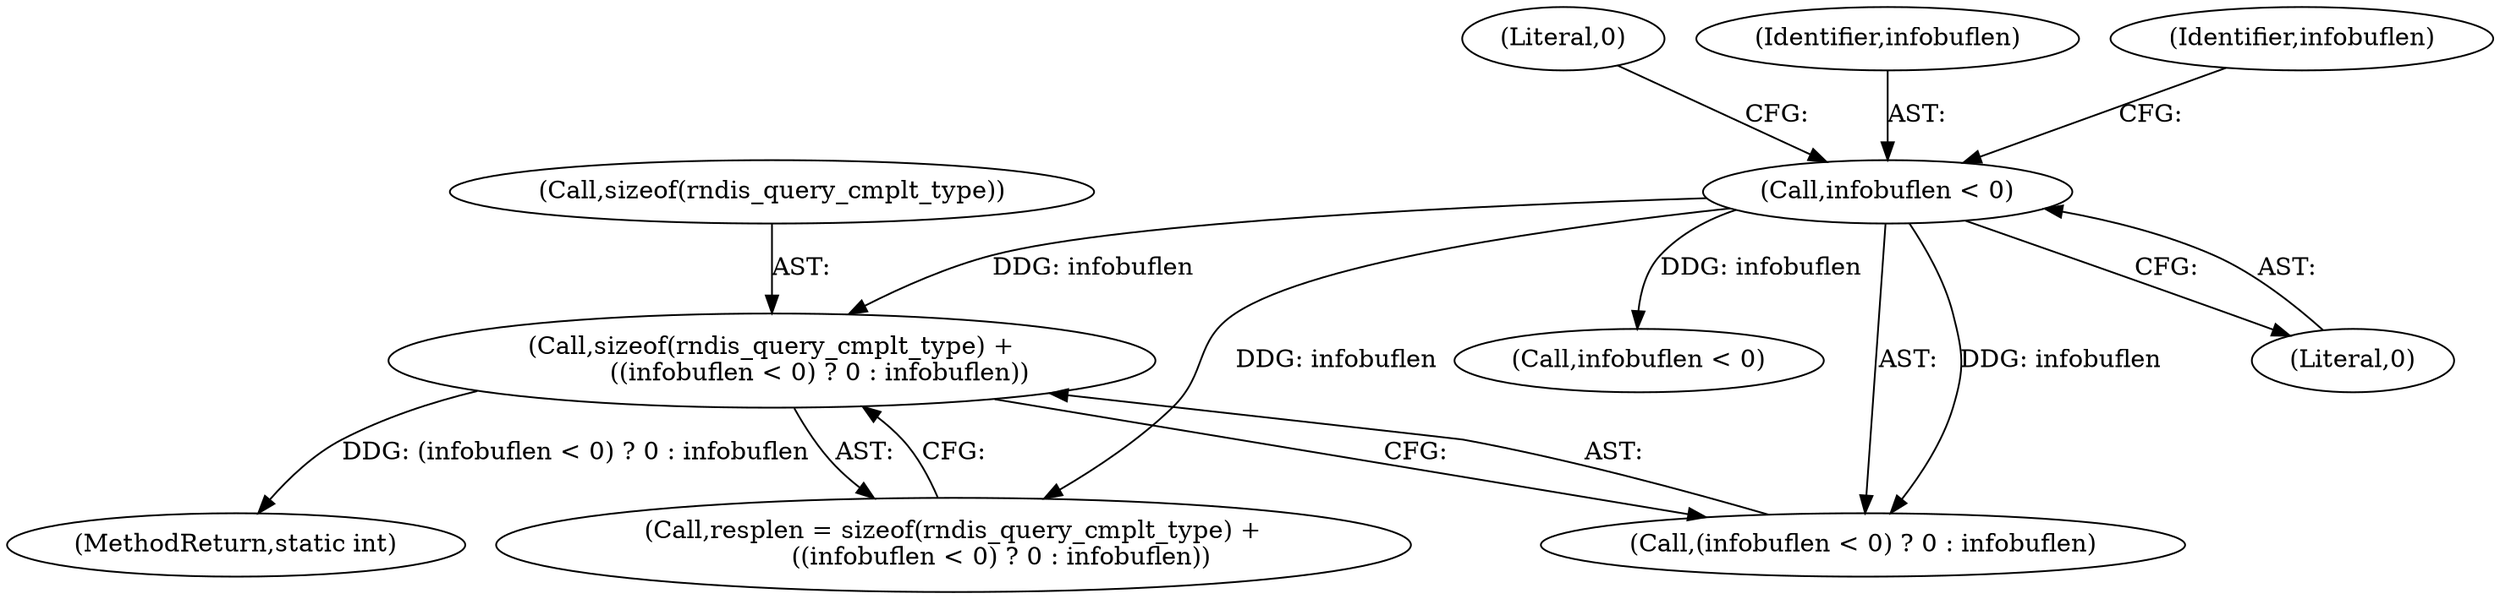 digraph "0_qemu_fe3c546c5ff2a6210f9a4d8561cc64051ca8603e@API" {
"1000164" [label="(Call,sizeof(rndis_query_cmplt_type) +\n            ((infobuflen < 0) ? 0 : infobuflen))"];
"1000168" [label="(Call,infobuflen < 0)"];
"1000203" [label="(Call,infobuflen < 0)"];
"1000259" [label="(MethodReturn,static int)"];
"1000171" [label="(Literal,0)"];
"1000162" [label="(Call,resplen = sizeof(rndis_query_cmplt_type) +\n            ((infobuflen < 0) ? 0 : infobuflen))"];
"1000164" [label="(Call,sizeof(rndis_query_cmplt_type) +\n            ((infobuflen < 0) ? 0 : infobuflen))"];
"1000168" [label="(Call,infobuflen < 0)"];
"1000169" [label="(Identifier,infobuflen)"];
"1000172" [label="(Identifier,infobuflen)"];
"1000165" [label="(Call,sizeof(rndis_query_cmplt_type))"];
"1000167" [label="(Call,(infobuflen < 0) ? 0 : infobuflen)"];
"1000170" [label="(Literal,0)"];
"1000164" -> "1000162"  [label="AST: "];
"1000164" -> "1000167"  [label="CFG: "];
"1000165" -> "1000164"  [label="AST: "];
"1000167" -> "1000164"  [label="AST: "];
"1000162" -> "1000164"  [label="CFG: "];
"1000164" -> "1000259"  [label="DDG: (infobuflen < 0) ? 0 : infobuflen"];
"1000168" -> "1000164"  [label="DDG: infobuflen"];
"1000168" -> "1000167"  [label="AST: "];
"1000168" -> "1000170"  [label="CFG: "];
"1000169" -> "1000168"  [label="AST: "];
"1000170" -> "1000168"  [label="AST: "];
"1000171" -> "1000168"  [label="CFG: "];
"1000172" -> "1000168"  [label="CFG: "];
"1000168" -> "1000162"  [label="DDG: infobuflen"];
"1000168" -> "1000167"  [label="DDG: infobuflen"];
"1000168" -> "1000203"  [label="DDG: infobuflen"];
}
